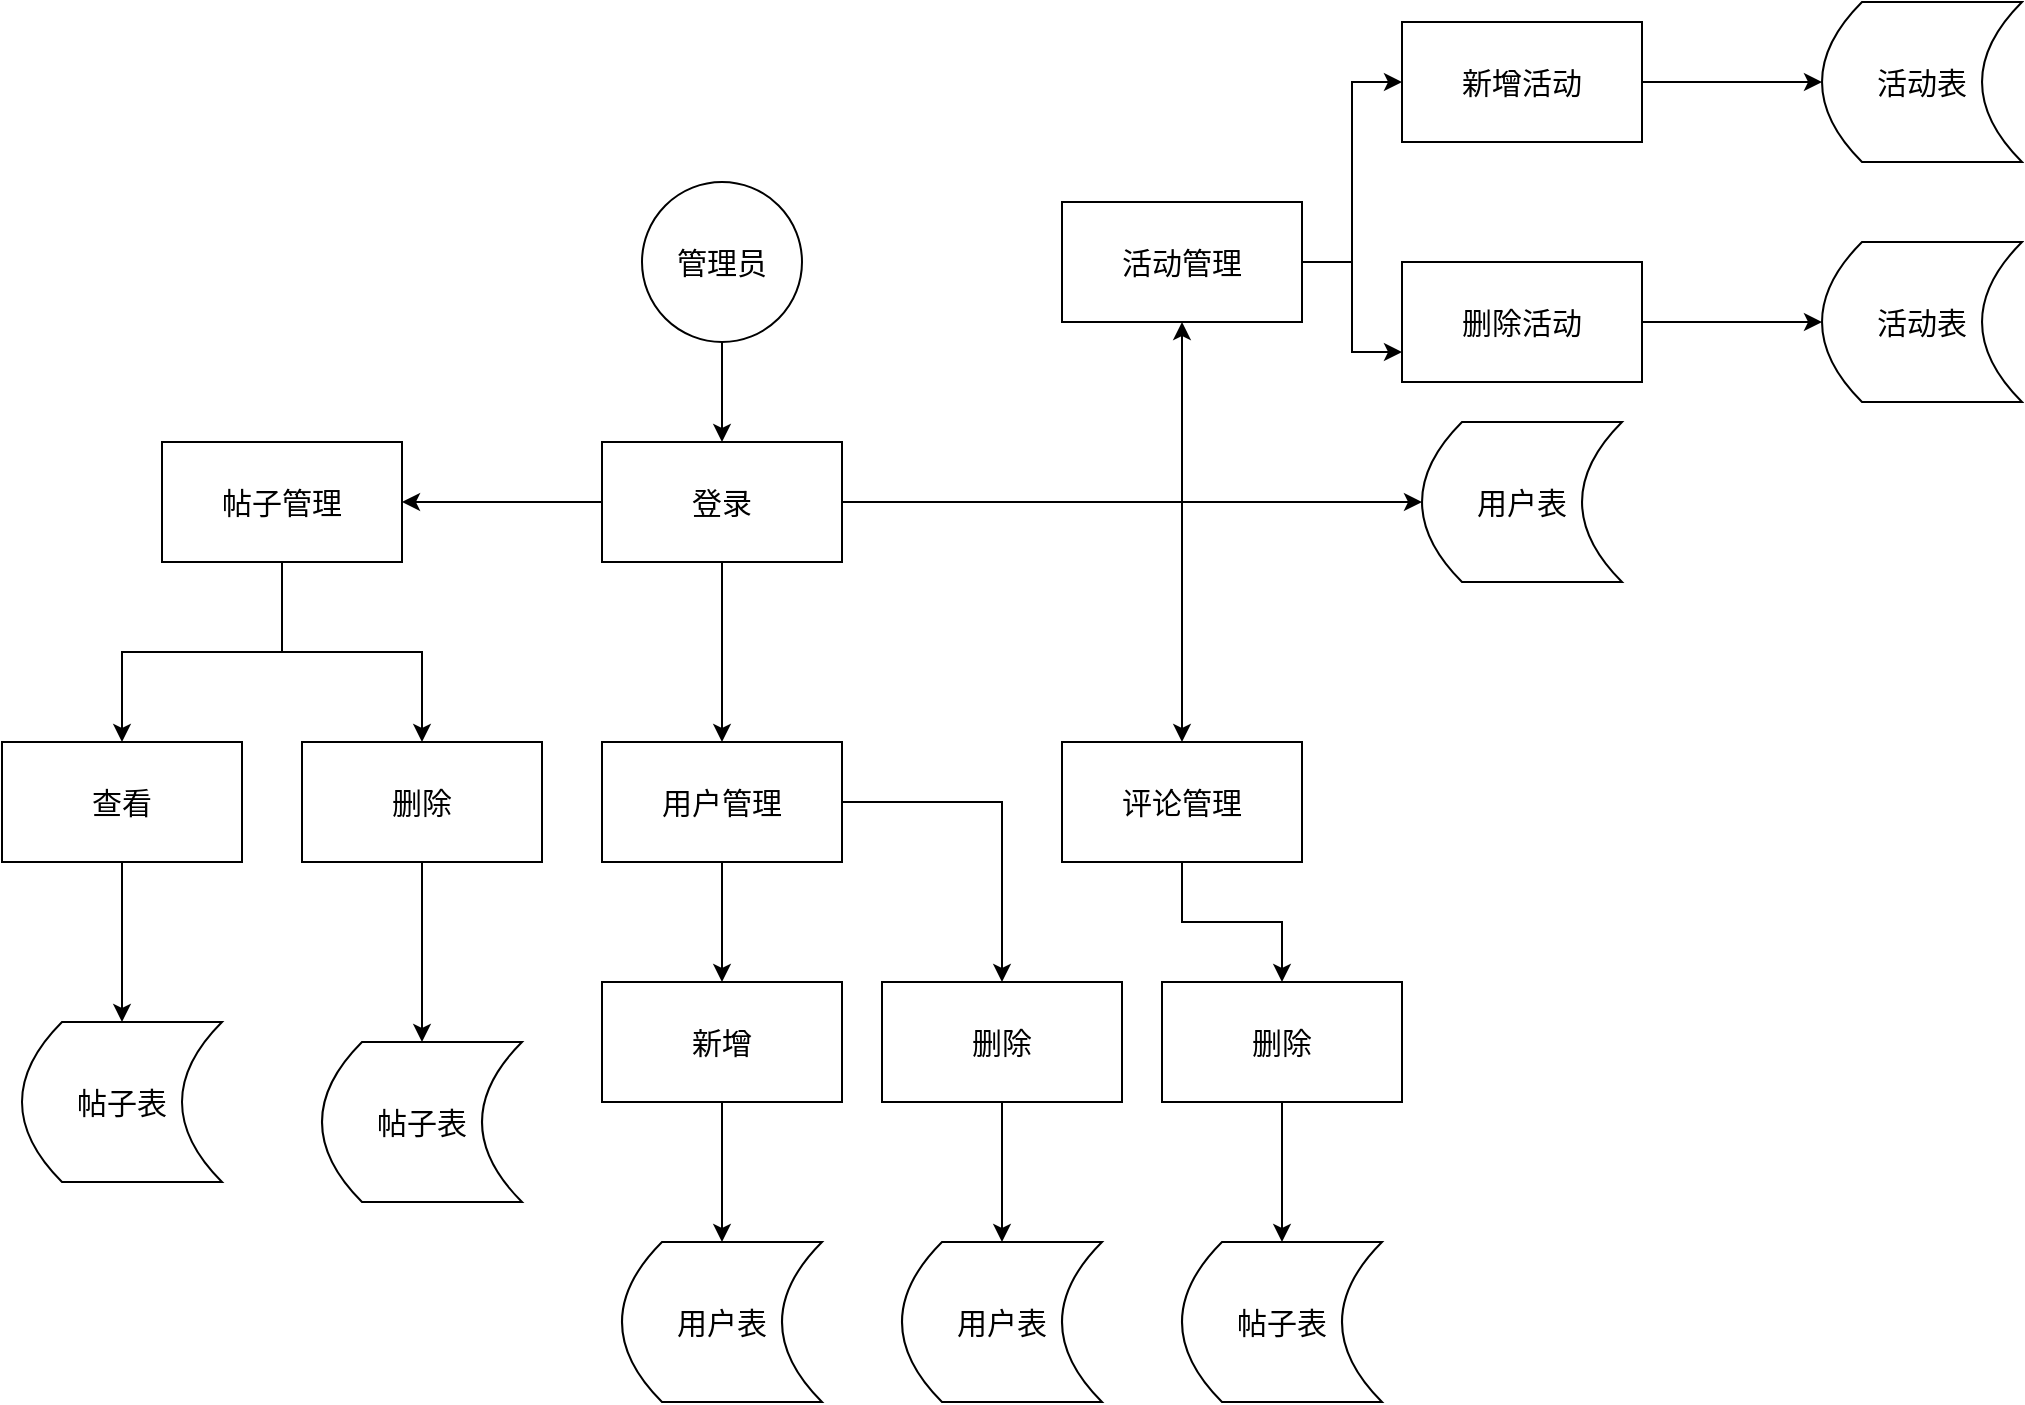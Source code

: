 <mxfile version="24.4.4" type="github">
  <diagram name="第 1 页" id="0wIco_hh6IIF3nzWCWQk">
    <mxGraphModel dx="1242" dy="1954" grid="1" gridSize="10" guides="1" tooltips="1" connect="1" arrows="1" fold="1" page="1" pageScale="1" pageWidth="827" pageHeight="1169" math="0" shadow="0">
      <root>
        <mxCell id="0" />
        <mxCell id="1" parent="0" />
        <mxCell id="VDNgQ_bqz_9FUM0XVBqf-38" style="edgeStyle=orthogonalEdgeStyle;rounded=0;orthogonalLoop=1;jettySize=auto;html=1;exitX=0.5;exitY=1;exitDx=0;exitDy=0;fontSize=15;" edge="1" parent="1" source="VDNgQ_bqz_9FUM0XVBqf-36" target="VDNgQ_bqz_9FUM0XVBqf-37">
          <mxGeometry relative="1" as="geometry" />
        </mxCell>
        <mxCell id="VDNgQ_bqz_9FUM0XVBqf-36" value="管理员" style="ellipse;whiteSpace=wrap;html=1;aspect=fixed;fontSize=15;" vertex="1" parent="1">
          <mxGeometry x="390" y="80" width="80" height="80" as="geometry" />
        </mxCell>
        <mxCell id="VDNgQ_bqz_9FUM0XVBqf-39" style="edgeStyle=orthogonalEdgeStyle;rounded=0;orthogonalLoop=1;jettySize=auto;html=1;exitX=0.5;exitY=1;exitDx=0;exitDy=0;fontSize=15;" edge="1" parent="1" source="VDNgQ_bqz_9FUM0XVBqf-37" target="VDNgQ_bqz_9FUM0XVBqf-42">
          <mxGeometry relative="1" as="geometry">
            <mxPoint x="430" y="320" as="targetPoint" />
          </mxGeometry>
        </mxCell>
        <mxCell id="VDNgQ_bqz_9FUM0XVBqf-41" style="edgeStyle=orthogonalEdgeStyle;rounded=0;orthogonalLoop=1;jettySize=auto;html=1;exitX=1;exitY=0.5;exitDx=0;exitDy=0;fontSize=15;" edge="1" parent="1" source="VDNgQ_bqz_9FUM0XVBqf-37" target="VDNgQ_bqz_9FUM0XVBqf-40">
          <mxGeometry relative="1" as="geometry" />
        </mxCell>
        <mxCell id="VDNgQ_bqz_9FUM0XVBqf-43" style="edgeStyle=orthogonalEdgeStyle;rounded=0;orthogonalLoop=1;jettySize=auto;html=1;exitX=0;exitY=0.5;exitDx=0;exitDy=0;entryX=1;entryY=0.5;entryDx=0;entryDy=0;fontSize=15;" edge="1" parent="1" source="VDNgQ_bqz_9FUM0XVBqf-37" target="VDNgQ_bqz_9FUM0XVBqf-44">
          <mxGeometry relative="1" as="geometry">
            <mxPoint x="290" y="240" as="targetPoint" />
          </mxGeometry>
        </mxCell>
        <mxCell id="VDNgQ_bqz_9FUM0XVBqf-46" style="edgeStyle=orthogonalEdgeStyle;rounded=0;orthogonalLoop=1;jettySize=auto;html=1;exitX=1;exitY=0.5;exitDx=0;exitDy=0;entryX=0.5;entryY=0;entryDx=0;entryDy=0;fontSize=15;" edge="1" parent="1" source="VDNgQ_bqz_9FUM0XVBqf-37" target="VDNgQ_bqz_9FUM0XVBqf-45">
          <mxGeometry relative="1" as="geometry">
            <mxPoint x="590" y="360" as="targetPoint" />
            <Array as="points">
              <mxPoint x="660" y="240" />
            </Array>
          </mxGeometry>
        </mxCell>
        <mxCell id="VDNgQ_bqz_9FUM0XVBqf-71" style="edgeStyle=orthogonalEdgeStyle;rounded=0;orthogonalLoop=1;jettySize=auto;html=1;exitX=1;exitY=0.5;exitDx=0;exitDy=0;entryX=0.5;entryY=1;entryDx=0;entryDy=0;fontSize=15;" edge="1" parent="1" source="VDNgQ_bqz_9FUM0XVBqf-37" target="VDNgQ_bqz_9FUM0XVBqf-70">
          <mxGeometry relative="1" as="geometry" />
        </mxCell>
        <mxCell id="VDNgQ_bqz_9FUM0XVBqf-37" value="登录" style="rounded=0;whiteSpace=wrap;html=1;fontSize=15;" vertex="1" parent="1">
          <mxGeometry x="370" y="210" width="120" height="60" as="geometry" />
        </mxCell>
        <mxCell id="VDNgQ_bqz_9FUM0XVBqf-40" value="用户表" style="shape=dataStorage;whiteSpace=wrap;html=1;fixedSize=1;fontSize=15;" vertex="1" parent="1">
          <mxGeometry x="780" y="200" width="100" height="80" as="geometry" />
        </mxCell>
        <mxCell id="VDNgQ_bqz_9FUM0XVBqf-57" style="edgeStyle=orthogonalEdgeStyle;rounded=0;orthogonalLoop=1;jettySize=auto;html=1;exitX=0.5;exitY=1;exitDx=0;exitDy=0;entryX=0.5;entryY=0;entryDx=0;entryDy=0;fontSize=15;" edge="1" parent="1" source="VDNgQ_bqz_9FUM0XVBqf-42" target="VDNgQ_bqz_9FUM0XVBqf-56">
          <mxGeometry relative="1" as="geometry" />
        </mxCell>
        <mxCell id="VDNgQ_bqz_9FUM0XVBqf-59" style="edgeStyle=orthogonalEdgeStyle;rounded=0;orthogonalLoop=1;jettySize=auto;html=1;exitX=1;exitY=0.5;exitDx=0;exitDy=0;entryX=0.5;entryY=0;entryDx=0;entryDy=0;fontSize=15;" edge="1" parent="1" source="VDNgQ_bqz_9FUM0XVBqf-42" target="VDNgQ_bqz_9FUM0XVBqf-58">
          <mxGeometry relative="1" as="geometry" />
        </mxCell>
        <mxCell id="VDNgQ_bqz_9FUM0XVBqf-42" value="用户管理" style="rounded=0;whiteSpace=wrap;html=1;fontSize=15;" vertex="1" parent="1">
          <mxGeometry x="370" y="360" width="120" height="60" as="geometry" />
        </mxCell>
        <mxCell id="VDNgQ_bqz_9FUM0XVBqf-48" style="edgeStyle=orthogonalEdgeStyle;rounded=0;orthogonalLoop=1;jettySize=auto;html=1;exitX=0.5;exitY=1;exitDx=0;exitDy=0;entryX=0.5;entryY=0;entryDx=0;entryDy=0;fontSize=15;" edge="1" parent="1" source="VDNgQ_bqz_9FUM0XVBqf-44" target="VDNgQ_bqz_9FUM0XVBqf-49">
          <mxGeometry relative="1" as="geometry">
            <mxPoint x="230" y="340" as="targetPoint" />
          </mxGeometry>
        </mxCell>
        <mxCell id="VDNgQ_bqz_9FUM0XVBqf-55" style="edgeStyle=orthogonalEdgeStyle;rounded=0;orthogonalLoop=1;jettySize=auto;html=1;exitX=0.5;exitY=1;exitDx=0;exitDy=0;entryX=0.5;entryY=0;entryDx=0;entryDy=0;fontSize=15;" edge="1" parent="1" source="VDNgQ_bqz_9FUM0XVBqf-44" target="VDNgQ_bqz_9FUM0XVBqf-50">
          <mxGeometry relative="1" as="geometry" />
        </mxCell>
        <mxCell id="VDNgQ_bqz_9FUM0XVBqf-44" value="帖子管理" style="rounded=0;whiteSpace=wrap;html=1;fontSize=15;" vertex="1" parent="1">
          <mxGeometry x="150" y="210" width="120" height="60" as="geometry" />
        </mxCell>
        <mxCell id="VDNgQ_bqz_9FUM0XVBqf-65" style="edgeStyle=orthogonalEdgeStyle;rounded=0;orthogonalLoop=1;jettySize=auto;html=1;exitX=0.5;exitY=1;exitDx=0;exitDy=0;entryX=0.5;entryY=0;entryDx=0;entryDy=0;fontSize=15;" edge="1" parent="1" source="VDNgQ_bqz_9FUM0XVBqf-45" target="VDNgQ_bqz_9FUM0XVBqf-64">
          <mxGeometry relative="1" as="geometry">
            <mxPoint x="710" y="470" as="targetPoint" />
          </mxGeometry>
        </mxCell>
        <mxCell id="VDNgQ_bqz_9FUM0XVBqf-45" value="评论管理" style="rounded=0;whiteSpace=wrap;html=1;fontSize=15;" vertex="1" parent="1">
          <mxGeometry x="600" y="360" width="120" height="60" as="geometry" />
        </mxCell>
        <mxCell id="VDNgQ_bqz_9FUM0XVBqf-52" style="edgeStyle=orthogonalEdgeStyle;rounded=0;orthogonalLoop=1;jettySize=auto;html=1;exitX=0.5;exitY=1;exitDx=0;exitDy=0;fontSize=15;" edge="1" parent="1" source="VDNgQ_bqz_9FUM0XVBqf-49" target="VDNgQ_bqz_9FUM0XVBqf-51">
          <mxGeometry relative="1" as="geometry" />
        </mxCell>
        <mxCell id="VDNgQ_bqz_9FUM0XVBqf-49" value="查看" style="rounded=0;whiteSpace=wrap;html=1;fontSize=15;" vertex="1" parent="1">
          <mxGeometry x="70" y="360" width="120" height="60" as="geometry" />
        </mxCell>
        <mxCell id="VDNgQ_bqz_9FUM0XVBqf-54" style="edgeStyle=orthogonalEdgeStyle;rounded=0;orthogonalLoop=1;jettySize=auto;html=1;exitX=0.5;exitY=1;exitDx=0;exitDy=0;fontSize=15;" edge="1" parent="1" source="VDNgQ_bqz_9FUM0XVBqf-50" target="VDNgQ_bqz_9FUM0XVBqf-53">
          <mxGeometry relative="1" as="geometry" />
        </mxCell>
        <mxCell id="VDNgQ_bqz_9FUM0XVBqf-50" value="删除" style="rounded=0;whiteSpace=wrap;html=1;fontSize=15;" vertex="1" parent="1">
          <mxGeometry x="220" y="360" width="120" height="60" as="geometry" />
        </mxCell>
        <mxCell id="VDNgQ_bqz_9FUM0XVBqf-51" value="帖子表" style="shape=dataStorage;whiteSpace=wrap;html=1;fixedSize=1;fontSize=15;" vertex="1" parent="1">
          <mxGeometry x="80" y="500" width="100" height="80" as="geometry" />
        </mxCell>
        <mxCell id="VDNgQ_bqz_9FUM0XVBqf-53" value="帖子表" style="shape=dataStorage;whiteSpace=wrap;html=1;fixedSize=1;fontSize=15;" vertex="1" parent="1">
          <mxGeometry x="230" y="510" width="100" height="80" as="geometry" />
        </mxCell>
        <mxCell id="VDNgQ_bqz_9FUM0XVBqf-61" style="edgeStyle=orthogonalEdgeStyle;rounded=0;orthogonalLoop=1;jettySize=auto;html=1;exitX=0.5;exitY=1;exitDx=0;exitDy=0;fontSize=15;" edge="1" parent="1" source="VDNgQ_bqz_9FUM0XVBqf-56" target="VDNgQ_bqz_9FUM0XVBqf-60">
          <mxGeometry relative="1" as="geometry" />
        </mxCell>
        <mxCell id="VDNgQ_bqz_9FUM0XVBqf-56" value="新增" style="rounded=0;whiteSpace=wrap;html=1;fontSize=15;" vertex="1" parent="1">
          <mxGeometry x="370" y="480" width="120" height="60" as="geometry" />
        </mxCell>
        <mxCell id="VDNgQ_bqz_9FUM0XVBqf-63" style="edgeStyle=orthogonalEdgeStyle;rounded=0;orthogonalLoop=1;jettySize=auto;html=1;exitX=0.5;exitY=1;exitDx=0;exitDy=0;fontSize=15;" edge="1" parent="1" source="VDNgQ_bqz_9FUM0XVBqf-58" target="VDNgQ_bqz_9FUM0XVBqf-62">
          <mxGeometry relative="1" as="geometry" />
        </mxCell>
        <mxCell id="VDNgQ_bqz_9FUM0XVBqf-58" value="删除" style="rounded=0;whiteSpace=wrap;html=1;fontSize=15;" vertex="1" parent="1">
          <mxGeometry x="510" y="480" width="120" height="60" as="geometry" />
        </mxCell>
        <mxCell id="VDNgQ_bqz_9FUM0XVBqf-60" value="用户表" style="shape=dataStorage;whiteSpace=wrap;html=1;fixedSize=1;fontSize=15;" vertex="1" parent="1">
          <mxGeometry x="380" y="610" width="100" height="80" as="geometry" />
        </mxCell>
        <mxCell id="VDNgQ_bqz_9FUM0XVBqf-62" value="用户表" style="shape=dataStorage;whiteSpace=wrap;html=1;fixedSize=1;fontSize=15;" vertex="1" parent="1">
          <mxGeometry x="520" y="610" width="100" height="80" as="geometry" />
        </mxCell>
        <mxCell id="VDNgQ_bqz_9FUM0XVBqf-67" style="edgeStyle=orthogonalEdgeStyle;rounded=0;orthogonalLoop=1;jettySize=auto;html=1;exitX=0.5;exitY=1;exitDx=0;exitDy=0;entryX=0.5;entryY=0;entryDx=0;entryDy=0;fontSize=15;" edge="1" parent="1" source="VDNgQ_bqz_9FUM0XVBqf-64" target="VDNgQ_bqz_9FUM0XVBqf-68">
          <mxGeometry relative="1" as="geometry">
            <mxPoint x="710" y="610" as="targetPoint" />
          </mxGeometry>
        </mxCell>
        <mxCell id="VDNgQ_bqz_9FUM0XVBqf-64" value="删除" style="rounded=0;whiteSpace=wrap;html=1;fontSize=15;" vertex="1" parent="1">
          <mxGeometry x="650" y="480" width="120" height="60" as="geometry" />
        </mxCell>
        <mxCell id="VDNgQ_bqz_9FUM0XVBqf-68" value="帖子表" style="shape=dataStorage;whiteSpace=wrap;html=1;fixedSize=1;fontSize=15;" vertex="1" parent="1">
          <mxGeometry x="660" y="610" width="100" height="80" as="geometry" />
        </mxCell>
        <mxCell id="VDNgQ_bqz_9FUM0XVBqf-75" style="edgeStyle=orthogonalEdgeStyle;rounded=0;orthogonalLoop=1;jettySize=auto;html=1;exitX=1;exitY=0.5;exitDx=0;exitDy=0;entryX=0;entryY=0.5;entryDx=0;entryDy=0;fontSize=15;" edge="1" parent="1" source="VDNgQ_bqz_9FUM0XVBqf-70" target="VDNgQ_bqz_9FUM0XVBqf-73">
          <mxGeometry relative="1" as="geometry" />
        </mxCell>
        <mxCell id="VDNgQ_bqz_9FUM0XVBqf-76" style="edgeStyle=orthogonalEdgeStyle;rounded=0;orthogonalLoop=1;jettySize=auto;html=1;exitX=1;exitY=0.5;exitDx=0;exitDy=0;entryX=0;entryY=0.75;entryDx=0;entryDy=0;fontSize=15;" edge="1" parent="1" source="VDNgQ_bqz_9FUM0XVBqf-70" target="VDNgQ_bqz_9FUM0XVBqf-72">
          <mxGeometry relative="1" as="geometry" />
        </mxCell>
        <mxCell id="VDNgQ_bqz_9FUM0XVBqf-70" value="活动管理" style="rounded=0;whiteSpace=wrap;html=1;fontSize=15;" vertex="1" parent="1">
          <mxGeometry x="600" y="90" width="120" height="60" as="geometry" />
        </mxCell>
        <mxCell id="VDNgQ_bqz_9FUM0XVBqf-81" style="edgeStyle=orthogonalEdgeStyle;rounded=0;orthogonalLoop=1;jettySize=auto;html=1;exitX=1;exitY=0.5;exitDx=0;exitDy=0;entryX=0;entryY=0.5;entryDx=0;entryDy=0;fontSize=15;" edge="1" parent="1" source="VDNgQ_bqz_9FUM0XVBqf-72" target="VDNgQ_bqz_9FUM0XVBqf-79">
          <mxGeometry relative="1" as="geometry" />
        </mxCell>
        <mxCell id="VDNgQ_bqz_9FUM0XVBqf-72" value="删除活动" style="rounded=0;whiteSpace=wrap;html=1;fontSize=15;" vertex="1" parent="1">
          <mxGeometry x="770" y="120" width="120" height="60" as="geometry" />
        </mxCell>
        <mxCell id="VDNgQ_bqz_9FUM0XVBqf-78" style="edgeStyle=orthogonalEdgeStyle;rounded=0;orthogonalLoop=1;jettySize=auto;html=1;exitX=1;exitY=0.5;exitDx=0;exitDy=0;entryX=0;entryY=0.5;entryDx=0;entryDy=0;fontSize=15;" edge="1" parent="1" source="VDNgQ_bqz_9FUM0XVBqf-73" target="VDNgQ_bqz_9FUM0XVBqf-77">
          <mxGeometry relative="1" as="geometry" />
        </mxCell>
        <mxCell id="VDNgQ_bqz_9FUM0XVBqf-73" value="新增活动" style="rounded=0;whiteSpace=wrap;html=1;fontSize=15;" vertex="1" parent="1">
          <mxGeometry x="770" width="120" height="60" as="geometry" />
        </mxCell>
        <mxCell id="VDNgQ_bqz_9FUM0XVBqf-77" value="活动表" style="shape=dataStorage;whiteSpace=wrap;html=1;fixedSize=1;fontSize=15;" vertex="1" parent="1">
          <mxGeometry x="980" y="-10" width="100" height="80" as="geometry" />
        </mxCell>
        <mxCell id="VDNgQ_bqz_9FUM0XVBqf-79" value="活动表" style="shape=dataStorage;whiteSpace=wrap;html=1;fixedSize=1;fontSize=15;" vertex="1" parent="1">
          <mxGeometry x="980" y="110" width="100" height="80" as="geometry" />
        </mxCell>
      </root>
    </mxGraphModel>
  </diagram>
</mxfile>
